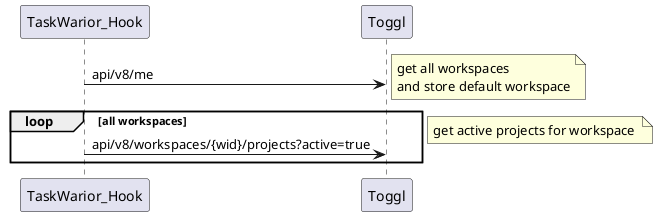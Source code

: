 @startuml populate projects cache
TaskWarior_Hook -> Toggl : api/v8/me
note right 
get all workspaces
and store default workspace
end note
loop all workspaces
    TaskWarior_Hook -> Toggl : api/v8/workspaces/{wid}/projects?active=true
    end
note right  
get active projects for workspace 
end note
@enduml
